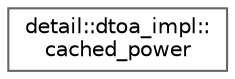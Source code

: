digraph "Graphical Class Hierarchy"
{
 // INTERACTIVE_SVG=YES
 // LATEX_PDF_SIZE
  bgcolor="transparent";
  edge [fontname=Helvetica,fontsize=10,labelfontname=Helvetica,labelfontsize=10];
  node [fontname=Helvetica,fontsize=10,shape=box,height=0.2,width=0.4];
  rankdir="LR";
  Node0 [id="Node000000",label="detail::dtoa_impl::\lcached_power",height=0.2,width=0.4,color="grey40", fillcolor="white", style="filled",URL="$structdetail_1_1dtoa__impl_1_1cached__power.html",tooltip=" "];
}

